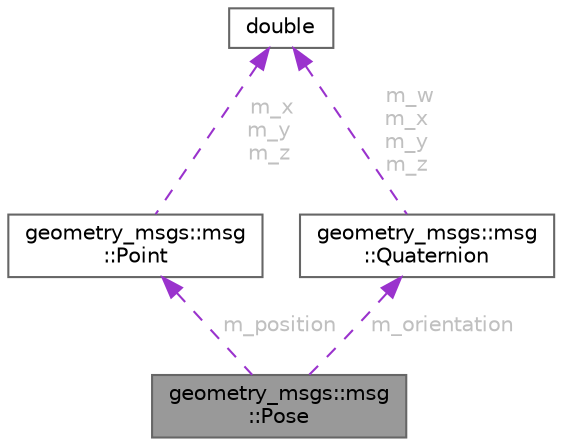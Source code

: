 digraph "geometry_msgs::msg::Pose"
{
 // INTERACTIVE_SVG=YES
 // LATEX_PDF_SIZE
  bgcolor="transparent";
  edge [fontname=Helvetica,fontsize=10,labelfontname=Helvetica,labelfontsize=10];
  node [fontname=Helvetica,fontsize=10,shape=box,height=0.2,width=0.4];
  Node1 [id="Node000001",label="geometry_msgs::msg\l::Pose",height=0.2,width=0.4,color="gray40", fillcolor="grey60", style="filled", fontcolor="black",tooltip="This class represents the structure Pose defined by the user in the IDL file."];
  Node2 -> Node1 [id="edge1_Node000001_Node000002",dir="back",color="darkorchid3",style="dashed",tooltip=" ",label=" m_position",fontcolor="grey" ];
  Node2 [id="Node000002",label="geometry_msgs::msg\l::Point",height=0.2,width=0.4,color="gray40", fillcolor="white", style="filled",URL="$d5/dd5/classgeometry__msgs_1_1msg_1_1Point.html",tooltip="This class represents the structure Point defined by the user in the IDL file."];
  Node3 -> Node2 [id="edge2_Node000002_Node000003",dir="back",color="darkorchid3",style="dashed",tooltip=" ",label=" m_x\nm_y\nm_z",fontcolor="grey" ];
  Node3 [id="Node000003",label="double",height=0.2,width=0.4,color="gray40", fillcolor="white", style="filled",tooltip=" "];
  Node4 -> Node1 [id="edge3_Node000001_Node000004",dir="back",color="darkorchid3",style="dashed",tooltip=" ",label=" m_orientation",fontcolor="grey" ];
  Node4 [id="Node000004",label="geometry_msgs::msg\l::Quaternion",height=0.2,width=0.4,color="gray40", fillcolor="white", style="filled",URL="$d5/de9/classgeometry__msgs_1_1msg_1_1Quaternion.html",tooltip="This class represents the structure Quaternion defined by the user in the IDL file."];
  Node3 -> Node4 [id="edge4_Node000004_Node000003",dir="back",color="darkorchid3",style="dashed",tooltip=" ",label=" m_w\nm_x\nm_y\nm_z",fontcolor="grey" ];
}
